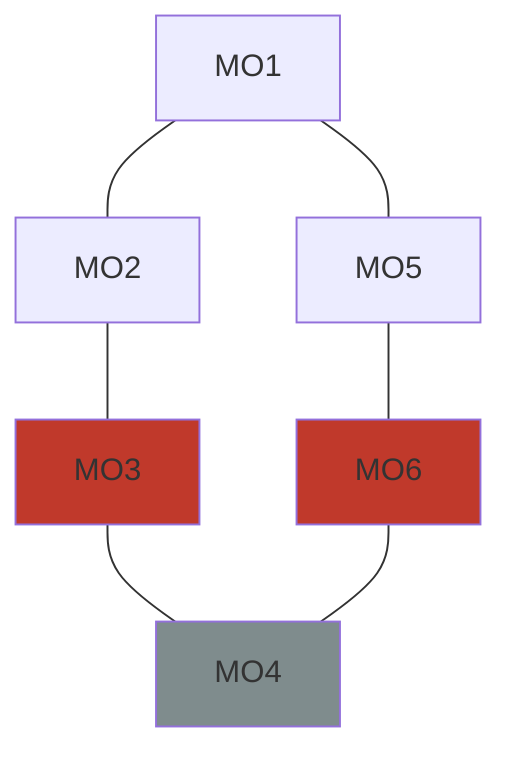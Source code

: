 graph TB
    style MO3 fill:#c0392b
    style MO6 fill:#c0392b
    style MO4 fill:#7f8c8d
    MO1 --- MO2
    MO1 --- MO5
    MO2 --- MO3
    MO3 --- MO4
    MO5 --- MO6
    MO6 --- MO4